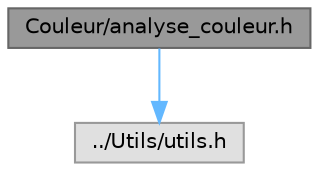 digraph "Couleur/analyse_couleur.h"
{
 // LATEX_PDF_SIZE
  bgcolor="transparent";
  edge [fontname=Helvetica,fontsize=10,labelfontname=Helvetica,labelfontsize=10];
  node [fontname=Helvetica,fontsize=10,shape=box,height=0.2,width=0.4];
  Node1 [id="Node000001",label="Couleur/analyse_couleur.h",height=0.2,width=0.4,color="gray40", fillcolor="grey60", style="filled", fontcolor="black",tooltip="Définitions et prototypes pour l'analyse et la manipulation des couleurs."];
  Node1 -> Node2 [id="edge1_Node000001_Node000002",color="steelblue1",style="solid",tooltip=" "];
  Node2 [id="Node000002",label="../Utils/utils.h",height=0.2,width=0.4,color="grey60", fillcolor="#E0E0E0", style="filled",tooltip=" "];
}
